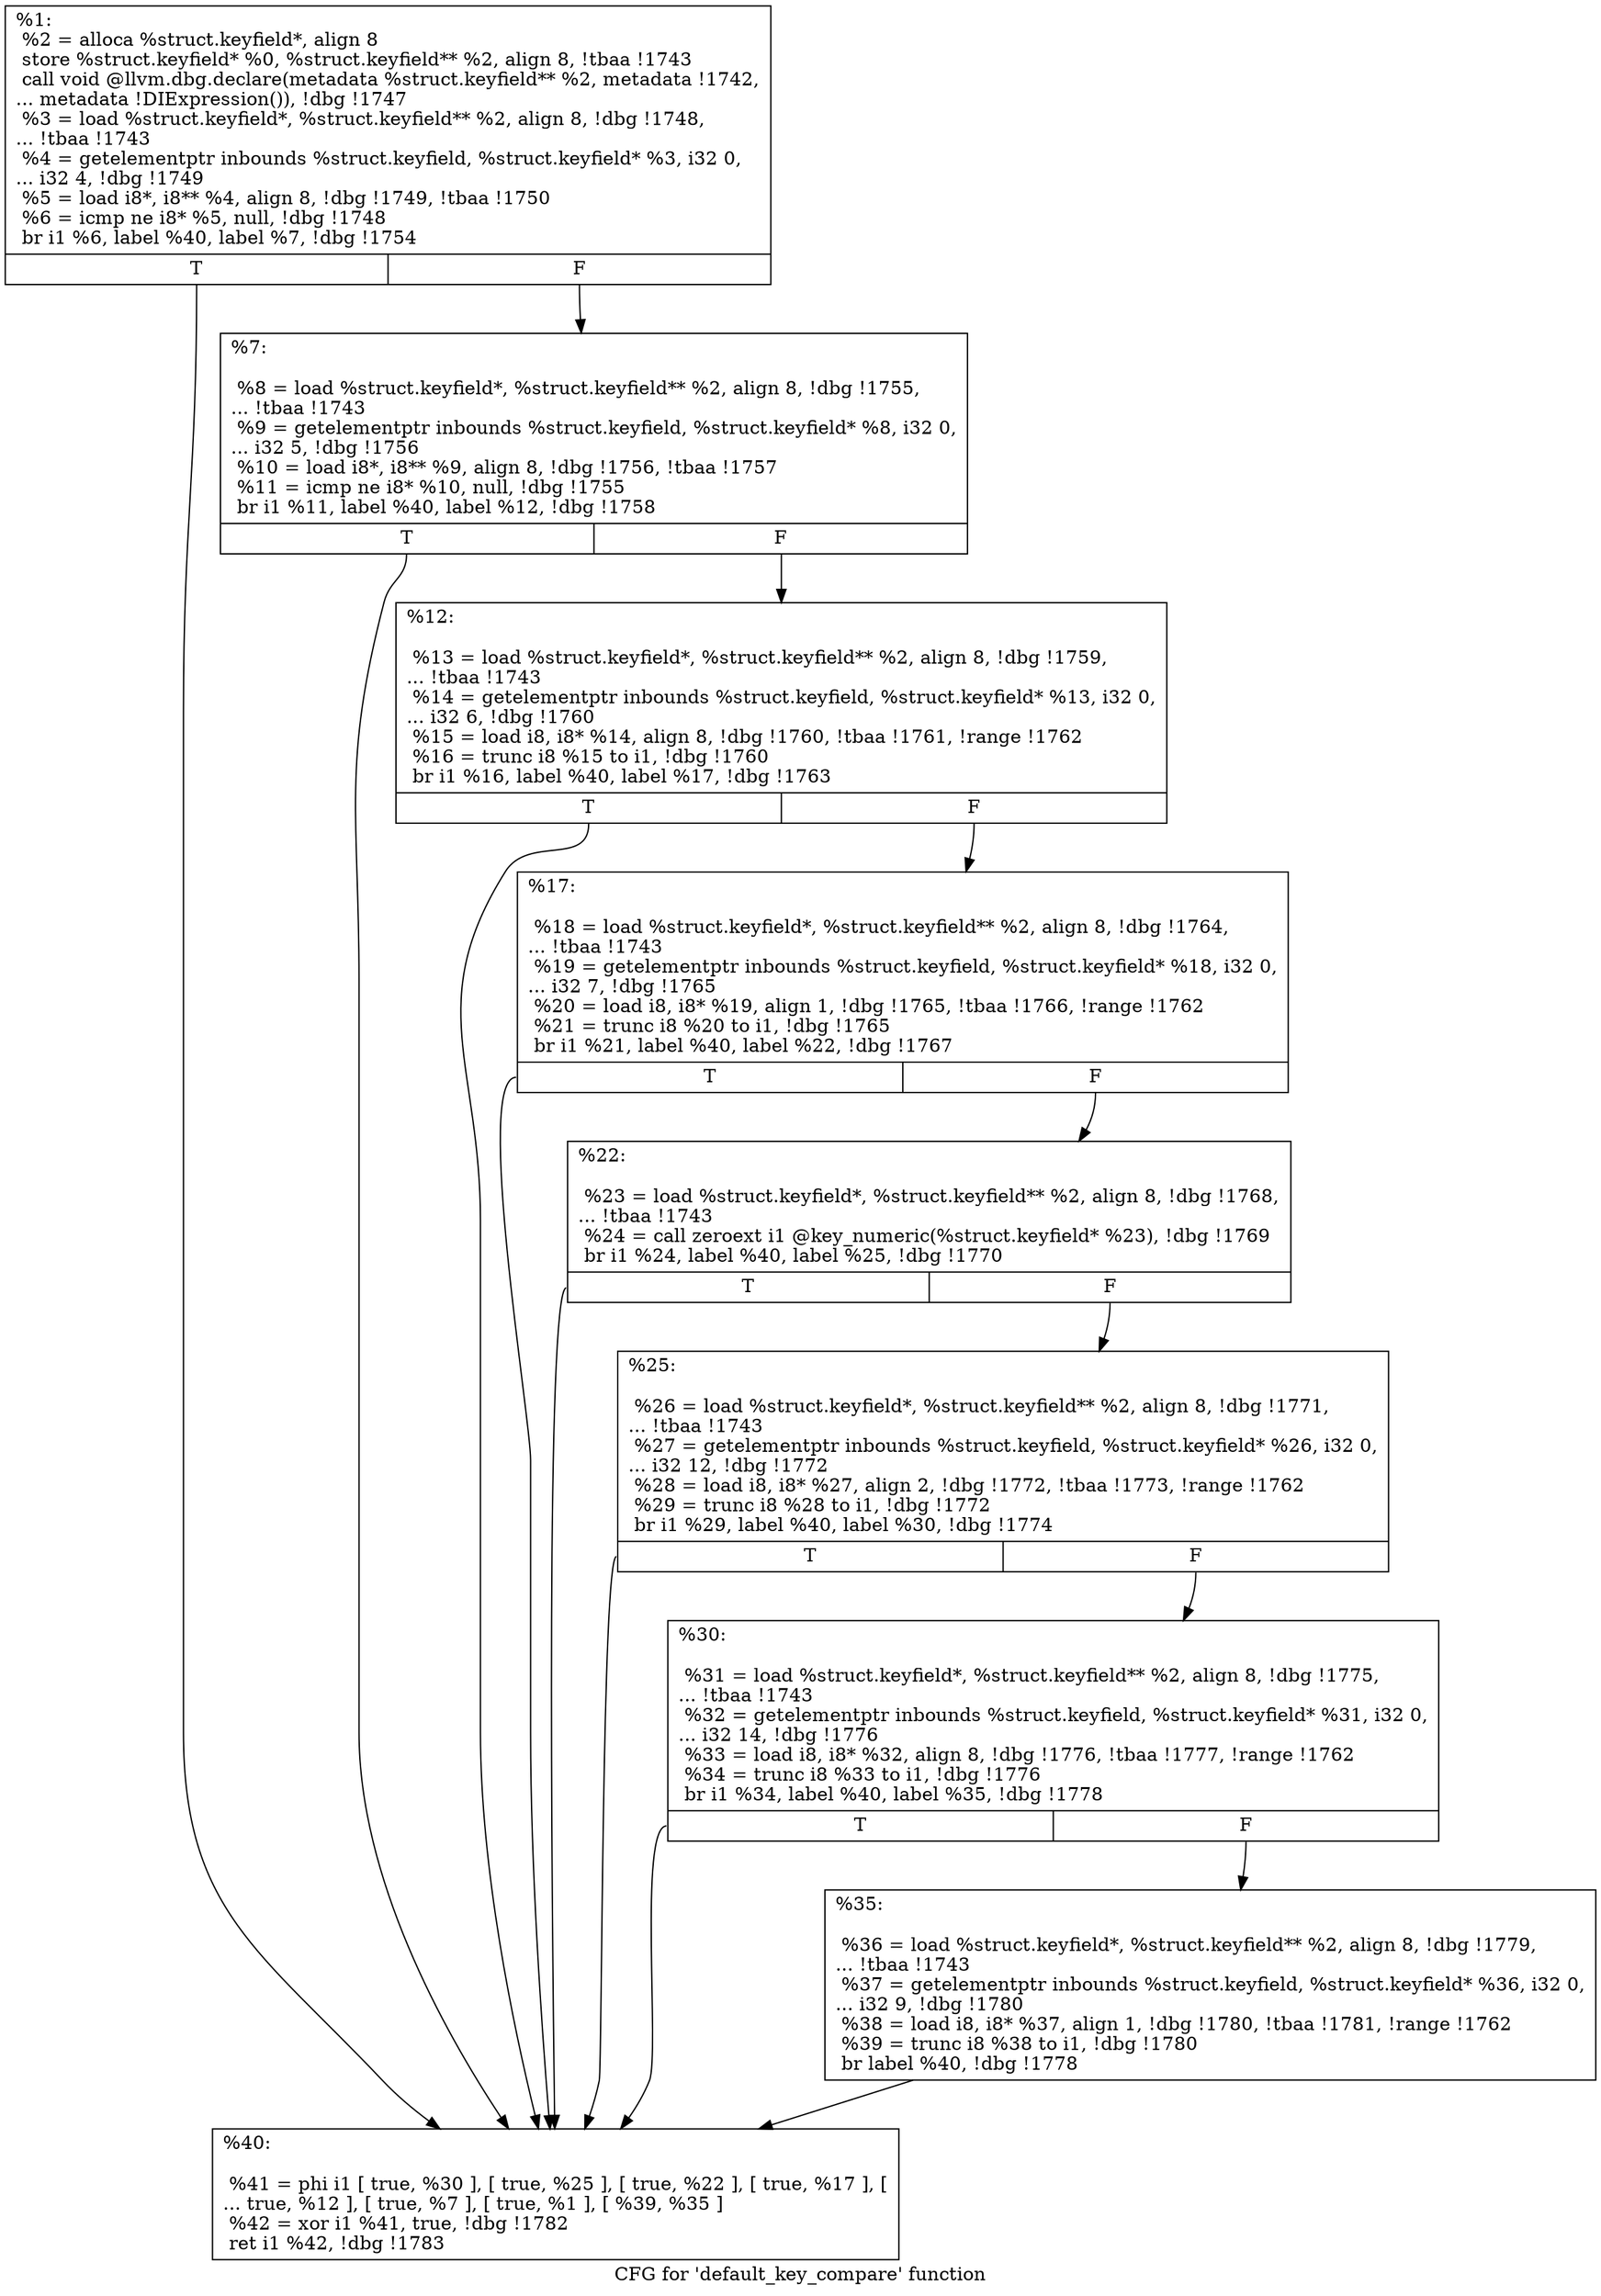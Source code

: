 digraph "CFG for 'default_key_compare' function" {
	label="CFG for 'default_key_compare' function";

	Node0x1e60a30 [shape=record,label="{%1:\l  %2 = alloca %struct.keyfield*, align 8\l  store %struct.keyfield* %0, %struct.keyfield** %2, align 8, !tbaa !1743\l  call void @llvm.dbg.declare(metadata %struct.keyfield** %2, metadata !1742,\l... metadata !DIExpression()), !dbg !1747\l  %3 = load %struct.keyfield*, %struct.keyfield** %2, align 8, !dbg !1748,\l... !tbaa !1743\l  %4 = getelementptr inbounds %struct.keyfield, %struct.keyfield* %3, i32 0,\l... i32 4, !dbg !1749\l  %5 = load i8*, i8** %4, align 8, !dbg !1749, !tbaa !1750\l  %6 = icmp ne i8* %5, null, !dbg !1748\l  br i1 %6, label %40, label %7, !dbg !1754\l|{<s0>T|<s1>F}}"];
	Node0x1e60a30:s0 -> Node0x1e60cb0;
	Node0x1e60a30:s1 -> Node0x1e60a80;
	Node0x1e60a80 [shape=record,label="{%7:\l\l  %8 = load %struct.keyfield*, %struct.keyfield** %2, align 8, !dbg !1755,\l... !tbaa !1743\l  %9 = getelementptr inbounds %struct.keyfield, %struct.keyfield* %8, i32 0,\l... i32 5, !dbg !1756\l  %10 = load i8*, i8** %9, align 8, !dbg !1756, !tbaa !1757\l  %11 = icmp ne i8* %10, null, !dbg !1755\l  br i1 %11, label %40, label %12, !dbg !1758\l|{<s0>T|<s1>F}}"];
	Node0x1e60a80:s0 -> Node0x1e60cb0;
	Node0x1e60a80:s1 -> Node0x1e60ad0;
	Node0x1e60ad0 [shape=record,label="{%12:\l\l  %13 = load %struct.keyfield*, %struct.keyfield** %2, align 8, !dbg !1759,\l... !tbaa !1743\l  %14 = getelementptr inbounds %struct.keyfield, %struct.keyfield* %13, i32 0,\l... i32 6, !dbg !1760\l  %15 = load i8, i8* %14, align 8, !dbg !1760, !tbaa !1761, !range !1762\l  %16 = trunc i8 %15 to i1, !dbg !1760\l  br i1 %16, label %40, label %17, !dbg !1763\l|{<s0>T|<s1>F}}"];
	Node0x1e60ad0:s0 -> Node0x1e60cb0;
	Node0x1e60ad0:s1 -> Node0x1e60b20;
	Node0x1e60b20 [shape=record,label="{%17:\l\l  %18 = load %struct.keyfield*, %struct.keyfield** %2, align 8, !dbg !1764,\l... !tbaa !1743\l  %19 = getelementptr inbounds %struct.keyfield, %struct.keyfield* %18, i32 0,\l... i32 7, !dbg !1765\l  %20 = load i8, i8* %19, align 1, !dbg !1765, !tbaa !1766, !range !1762\l  %21 = trunc i8 %20 to i1, !dbg !1765\l  br i1 %21, label %40, label %22, !dbg !1767\l|{<s0>T|<s1>F}}"];
	Node0x1e60b20:s0 -> Node0x1e60cb0;
	Node0x1e60b20:s1 -> Node0x1e60b70;
	Node0x1e60b70 [shape=record,label="{%22:\l\l  %23 = load %struct.keyfield*, %struct.keyfield** %2, align 8, !dbg !1768,\l... !tbaa !1743\l  %24 = call zeroext i1 @key_numeric(%struct.keyfield* %23), !dbg !1769\l  br i1 %24, label %40, label %25, !dbg !1770\l|{<s0>T|<s1>F}}"];
	Node0x1e60b70:s0 -> Node0x1e60cb0;
	Node0x1e60b70:s1 -> Node0x1e60bc0;
	Node0x1e60bc0 [shape=record,label="{%25:\l\l  %26 = load %struct.keyfield*, %struct.keyfield** %2, align 8, !dbg !1771,\l... !tbaa !1743\l  %27 = getelementptr inbounds %struct.keyfield, %struct.keyfield* %26, i32 0,\l... i32 12, !dbg !1772\l  %28 = load i8, i8* %27, align 2, !dbg !1772, !tbaa !1773, !range !1762\l  %29 = trunc i8 %28 to i1, !dbg !1772\l  br i1 %29, label %40, label %30, !dbg !1774\l|{<s0>T|<s1>F}}"];
	Node0x1e60bc0:s0 -> Node0x1e60cb0;
	Node0x1e60bc0:s1 -> Node0x1e60c10;
	Node0x1e60c10 [shape=record,label="{%30:\l\l  %31 = load %struct.keyfield*, %struct.keyfield** %2, align 8, !dbg !1775,\l... !tbaa !1743\l  %32 = getelementptr inbounds %struct.keyfield, %struct.keyfield* %31, i32 0,\l... i32 14, !dbg !1776\l  %33 = load i8, i8* %32, align 8, !dbg !1776, !tbaa !1777, !range !1762\l  %34 = trunc i8 %33 to i1, !dbg !1776\l  br i1 %34, label %40, label %35, !dbg !1778\l|{<s0>T|<s1>F}}"];
	Node0x1e60c10:s0 -> Node0x1e60cb0;
	Node0x1e60c10:s1 -> Node0x1e60c60;
	Node0x1e60c60 [shape=record,label="{%35:\l\l  %36 = load %struct.keyfield*, %struct.keyfield** %2, align 8, !dbg !1779,\l... !tbaa !1743\l  %37 = getelementptr inbounds %struct.keyfield, %struct.keyfield* %36, i32 0,\l... i32 9, !dbg !1780\l  %38 = load i8, i8* %37, align 1, !dbg !1780, !tbaa !1781, !range !1762\l  %39 = trunc i8 %38 to i1, !dbg !1780\l  br label %40, !dbg !1778\l}"];
	Node0x1e60c60 -> Node0x1e60cb0;
	Node0x1e60cb0 [shape=record,label="{%40:\l\l  %41 = phi i1 [ true, %30 ], [ true, %25 ], [ true, %22 ], [ true, %17 ], [\l... true, %12 ], [ true, %7 ], [ true, %1 ], [ %39, %35 ]\l  %42 = xor i1 %41, true, !dbg !1782\l  ret i1 %42, !dbg !1783\l}"];
}
